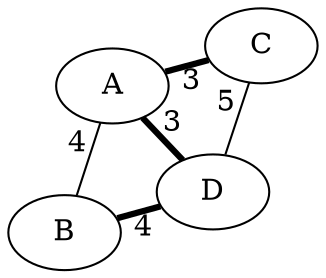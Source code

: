 graph KapiteltestMST {
      graph [layout="neato"]
      A [pos="0,1"]
      B [pos="0.1,0"]
      C [pos="2,1"]
      D [pos="1,1"]
      A -- B [label="4"]
      A -- D [label="3", penwidth=3]
      A -- C [label="3", penwidth=3]
      B -- D [label="4", penwidth=3]
      C -- D [label="5"]
}